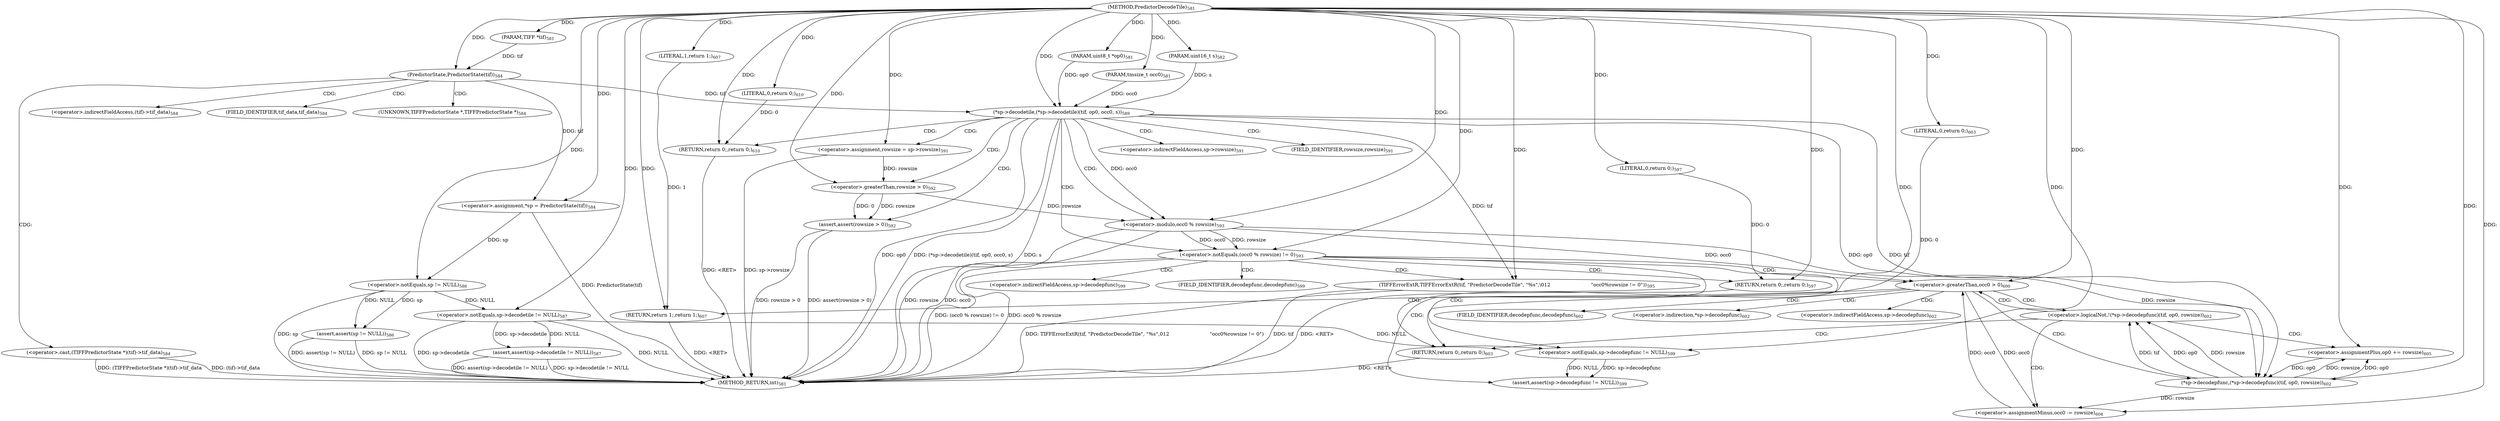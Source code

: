 digraph "PredictorDecodeTile" {  
"37663" [label = <(METHOD,PredictorDecodeTile)<SUB>581</SUB>> ]
"37761" [label = <(METHOD_RETURN,int)<SUB>581</SUB>> ]
"37664" [label = <(PARAM,TIFF *tif)<SUB>581</SUB>> ]
"37665" [label = <(PARAM,uint8_t *op0)<SUB>581</SUB>> ]
"37666" [label = <(PARAM,tmsize_t occ0)<SUB>581</SUB>> ]
"37667" [label = <(PARAM,uint16_t s)<SUB>582</SUB>> ]
"37670" [label = <(&lt;operator&gt;.assignment,*sp = PredictorState(tif))<SUB>584</SUB>> ]
"37680" [label = <(assert,assert(sp != NULL))<SUB>586</SUB>> ]
"37684" [label = <(assert,assert(sp-&gt;decodetile != NULL))<SUB>587</SUB>> ]
"37691" [label = <(*sp-&gt;decodetile,(*sp-&gt;decodetile)(tif, op0, occ0, s))<SUB>589</SUB>> ]
"37672" [label = <(PredictorState,PredictorState(tif))<SUB>584</SUB>> ]
"37681" [label = <(&lt;operator&gt;.notEquals,sp != NULL)<SUB>586</SUB>> ]
"37685" [label = <(&lt;operator&gt;.notEquals,sp-&gt;decodetile != NULL)<SUB>587</SUB>> ]
"37702" [label = <(&lt;operator&gt;.assignment,rowsize = sp-&gt;rowsize)<SUB>591</SUB>> ]
"37707" [label = <(assert,assert(rowsize &gt; 0))<SUB>592</SUB>> ]
"37725" [label = <(assert,assert(sp-&gt;decodepfunc != NULL))<SUB>599</SUB>> ]
"37755" [label = <(RETURN,return 1;,return 1;)<SUB>607</SUB>> ]
"37675" [label = <(&lt;operator&gt;.cast,(TIFFPredictorState *)(tif)-&gt;tif_data)<SUB>584</SUB>> ]
"37712" [label = <(&lt;operator&gt;.notEquals,(occ0 % rowsize) != 0)<SUB>593</SUB>> ]
"37732" [label = <(&lt;operator&gt;.greaterThan,occ0 &gt; 0)<SUB>600</SUB>> ]
"37756" [label = <(LITERAL,1,return 1;)<SUB>607</SUB>> ]
"37759" [label = <(RETURN,return 0;,return 0;)<SUB>610</SUB>> ]
"37708" [label = <(&lt;operator&gt;.greaterThan,rowsize &gt; 0)<SUB>592</SUB>> ]
"37718" [label = <(TIFFErrorExtR,TIFFErrorExtR(tif, &quot;PredictorDecodeTile&quot;, &quot;%s&quot;,\012                          &quot;occ0%rowsize != 0&quot;))<SUB>595</SUB>> ]
"37723" [label = <(RETURN,return 0;,return 0;)<SUB>597</SUB>> ]
"37726" [label = <(&lt;operator&gt;.notEquals,sp-&gt;decodepfunc != NULL)<SUB>599</SUB>> ]
"37749" [label = <(&lt;operator&gt;.assignmentMinus,occ0 -= rowsize)<SUB>604</SUB>> ]
"37752" [label = <(&lt;operator&gt;.assignmentPlus,op0 += rowsize)<SUB>605</SUB>> ]
"37760" [label = <(LITERAL,0,return 0;)<SUB>610</SUB>> ]
"37713" [label = <(&lt;operator&gt;.modulo,occ0 % rowsize)<SUB>593</SUB>> ]
"37724" [label = <(LITERAL,0,return 0;)<SUB>597</SUB>> ]
"37737" [label = <(&lt;operator&gt;.logicalNot,!(*sp-&gt;decodepfunc)(tif, op0, rowsize))<SUB>602</SUB>> ]
"37747" [label = <(RETURN,return 0;,return 0;)<SUB>603</SUB>> ]
"37738" [label = <(*sp-&gt;decodepfunc,(*sp-&gt;decodepfunc)(tif, op0, rowsize))<SUB>602</SUB>> ]
"37748" [label = <(LITERAL,0,return 0;)<SUB>603</SUB>> ]
"37704" [label = <(&lt;operator&gt;.indirectFieldAccess,sp-&gt;rowsize)<SUB>591</SUB>> ]
"37676" [label = <(UNKNOWN,TIFFPredictorState *,TIFFPredictorState *)<SUB>584</SUB>> ]
"37677" [label = <(&lt;operator&gt;.indirectFieldAccess,(tif)-&gt;tif_data)<SUB>584</SUB>> ]
"37706" [label = <(FIELD_IDENTIFIER,rowsize,rowsize)<SUB>591</SUB>> ]
"37727" [label = <(&lt;operator&gt;.indirectFieldAccess,sp-&gt;decodepfunc)<SUB>599</SUB>> ]
"37679" [label = <(FIELD_IDENTIFIER,tif_data,tif_data)<SUB>584</SUB>> ]
"37729" [label = <(FIELD_IDENTIFIER,decodepfunc,decodepfunc)<SUB>599</SUB>> ]
"37739" [label = <(&lt;operator&gt;.indirection,*sp-&gt;decodepfunc)<SUB>602</SUB>> ]
"37740" [label = <(&lt;operator&gt;.indirectFieldAccess,sp-&gt;decodepfunc)<SUB>602</SUB>> ]
"37742" [label = <(FIELD_IDENTIFIER,decodepfunc,decodepfunc)<SUB>602</SUB>> ]
  "37723" -> "37761"  [ label = "DDG: &lt;RET&gt;"] 
  "37755" -> "37761"  [ label = "DDG: &lt;RET&gt;"] 
  "37759" -> "37761"  [ label = "DDG: &lt;RET&gt;"] 
  "37747" -> "37761"  [ label = "DDG: &lt;RET&gt;"] 
  "37670" -> "37761"  [ label = "DDG: PredictorState(tif)"] 
  "37675" -> "37761"  [ label = "DDG: (tif)-&gt;tif_data"] 
  "37675" -> "37761"  [ label = "DDG: (TIFFPredictorState *)(tif)-&gt;tif_data"] 
  "37681" -> "37761"  [ label = "DDG: sp"] 
  "37680" -> "37761"  [ label = "DDG: sp != NULL"] 
  "37680" -> "37761"  [ label = "DDG: assert(sp != NULL)"] 
  "37685" -> "37761"  [ label = "DDG: sp-&gt;decodetile"] 
  "37685" -> "37761"  [ label = "DDG: NULL"] 
  "37684" -> "37761"  [ label = "DDG: sp-&gt;decodetile != NULL"] 
  "37684" -> "37761"  [ label = "DDG: assert(sp-&gt;decodetile != NULL)"] 
  "37691" -> "37761"  [ label = "DDG: op0"] 
  "37691" -> "37761"  [ label = "DDG: s"] 
  "37691" -> "37761"  [ label = "DDG: (*sp-&gt;decodetile)(tif, op0, occ0, s)"] 
  "37702" -> "37761"  [ label = "DDG: sp-&gt;rowsize"] 
  "37707" -> "37761"  [ label = "DDG: rowsize &gt; 0"] 
  "37707" -> "37761"  [ label = "DDG: assert(rowsize &gt; 0)"] 
  "37713" -> "37761"  [ label = "DDG: occ0"] 
  "37713" -> "37761"  [ label = "DDG: rowsize"] 
  "37712" -> "37761"  [ label = "DDG: occ0 % rowsize"] 
  "37712" -> "37761"  [ label = "DDG: (occ0 % rowsize) != 0"] 
  "37718" -> "37761"  [ label = "DDG: tif"] 
  "37718" -> "37761"  [ label = "DDG: TIFFErrorExtR(tif, &quot;PredictorDecodeTile&quot;, &quot;%s&quot;,\012                          &quot;occ0%rowsize != 0&quot;)"] 
  "37663" -> "37664"  [ label = "DDG: "] 
  "37663" -> "37665"  [ label = "DDG: "] 
  "37663" -> "37666"  [ label = "DDG: "] 
  "37663" -> "37667"  [ label = "DDG: "] 
  "37672" -> "37670"  [ label = "DDG: tif"] 
  "37663" -> "37670"  [ label = "DDG: "] 
  "37681" -> "37680"  [ label = "DDG: sp"] 
  "37681" -> "37680"  [ label = "DDG: NULL"] 
  "37685" -> "37684"  [ label = "DDG: sp-&gt;decodetile"] 
  "37685" -> "37684"  [ label = "DDG: NULL"] 
  "37664" -> "37672"  [ label = "DDG: tif"] 
  "37663" -> "37672"  [ label = "DDG: "] 
  "37670" -> "37681"  [ label = "DDG: sp"] 
  "37663" -> "37681"  [ label = "DDG: "] 
  "37681" -> "37685"  [ label = "DDG: NULL"] 
  "37663" -> "37685"  [ label = "DDG: "] 
  "37672" -> "37691"  [ label = "DDG: tif"] 
  "37663" -> "37691"  [ label = "DDG: "] 
  "37665" -> "37691"  [ label = "DDG: op0"] 
  "37666" -> "37691"  [ label = "DDG: occ0"] 
  "37667" -> "37691"  [ label = "DDG: s"] 
  "37756" -> "37755"  [ label = "DDG: 1"] 
  "37663" -> "37755"  [ label = "DDG: "] 
  "37663" -> "37702"  [ label = "DDG: "] 
  "37708" -> "37707"  [ label = "DDG: rowsize"] 
  "37708" -> "37707"  [ label = "DDG: 0"] 
  "37726" -> "37725"  [ label = "DDG: sp-&gt;decodepfunc"] 
  "37726" -> "37725"  [ label = "DDG: NULL"] 
  "37663" -> "37756"  [ label = "DDG: "] 
  "37760" -> "37759"  [ label = "DDG: 0"] 
  "37663" -> "37759"  [ label = "DDG: "] 
  "37702" -> "37708"  [ label = "DDG: rowsize"] 
  "37663" -> "37708"  [ label = "DDG: "] 
  "37713" -> "37712"  [ label = "DDG: occ0"] 
  "37713" -> "37712"  [ label = "DDG: rowsize"] 
  "37663" -> "37712"  [ label = "DDG: "] 
  "37724" -> "37723"  [ label = "DDG: 0"] 
  "37663" -> "37723"  [ label = "DDG: "] 
  "37685" -> "37726"  [ label = "DDG: NULL"] 
  "37663" -> "37726"  [ label = "DDG: "] 
  "37713" -> "37732"  [ label = "DDG: occ0"] 
  "37749" -> "37732"  [ label = "DDG: occ0"] 
  "37663" -> "37732"  [ label = "DDG: "] 
  "37738" -> "37749"  [ label = "DDG: rowsize"] 
  "37663" -> "37749"  [ label = "DDG: "] 
  "37663" -> "37752"  [ label = "DDG: "] 
  "37738" -> "37752"  [ label = "DDG: rowsize"] 
  "37663" -> "37760"  [ label = "DDG: "] 
  "37691" -> "37713"  [ label = "DDG: occ0"] 
  "37663" -> "37713"  [ label = "DDG: "] 
  "37708" -> "37713"  [ label = "DDG: rowsize"] 
  "37691" -> "37718"  [ label = "DDG: tif"] 
  "37663" -> "37718"  [ label = "DDG: "] 
  "37663" -> "37724"  [ label = "DDG: "] 
  "37732" -> "37749"  [ label = "DDG: occ0"] 
  "37738" -> "37752"  [ label = "DDG: op0"] 
  "37738" -> "37737"  [ label = "DDG: tif"] 
  "37738" -> "37737"  [ label = "DDG: op0"] 
  "37738" -> "37737"  [ label = "DDG: rowsize"] 
  "37748" -> "37747"  [ label = "DDG: 0"] 
  "37663" -> "37747"  [ label = "DDG: "] 
  "37691" -> "37738"  [ label = "DDG: tif"] 
  "37663" -> "37738"  [ label = "DDG: "] 
  "37691" -> "37738"  [ label = "DDG: op0"] 
  "37752" -> "37738"  [ label = "DDG: op0"] 
  "37713" -> "37738"  [ label = "DDG: rowsize"] 
  "37663" -> "37748"  [ label = "DDG: "] 
  "37672" -> "37677"  [ label = "CDG: "] 
  "37672" -> "37676"  [ label = "CDG: "] 
  "37672" -> "37675"  [ label = "CDG: "] 
  "37672" -> "37679"  [ label = "CDG: "] 
  "37691" -> "37706"  [ label = "CDG: "] 
  "37691" -> "37708"  [ label = "CDG: "] 
  "37691" -> "37707"  [ label = "CDG: "] 
  "37691" -> "37702"  [ label = "CDG: "] 
  "37691" -> "37759"  [ label = "CDG: "] 
  "37691" -> "37713"  [ label = "CDG: "] 
  "37691" -> "37712"  [ label = "CDG: "] 
  "37691" -> "37704"  [ label = "CDG: "] 
  "37712" -> "37725"  [ label = "CDG: "] 
  "37712" -> "37718"  [ label = "CDG: "] 
  "37712" -> "37723"  [ label = "CDG: "] 
  "37712" -> "37732"  [ label = "CDG: "] 
  "37712" -> "37729"  [ label = "CDG: "] 
  "37712" -> "37726"  [ label = "CDG: "] 
  "37712" -> "37727"  [ label = "CDG: "] 
  "37732" -> "37755"  [ label = "CDG: "] 
  "37732" -> "37742"  [ label = "CDG: "] 
  "37732" -> "37740"  [ label = "CDG: "] 
  "37732" -> "37737"  [ label = "CDG: "] 
  "37732" -> "37738"  [ label = "CDG: "] 
  "37732" -> "37739"  [ label = "CDG: "] 
  "37737" -> "37752"  [ label = "CDG: "] 
  "37737" -> "37749"  [ label = "CDG: "] 
  "37737" -> "37747"  [ label = "CDG: "] 
  "37737" -> "37732"  [ label = "CDG: "] 
}

